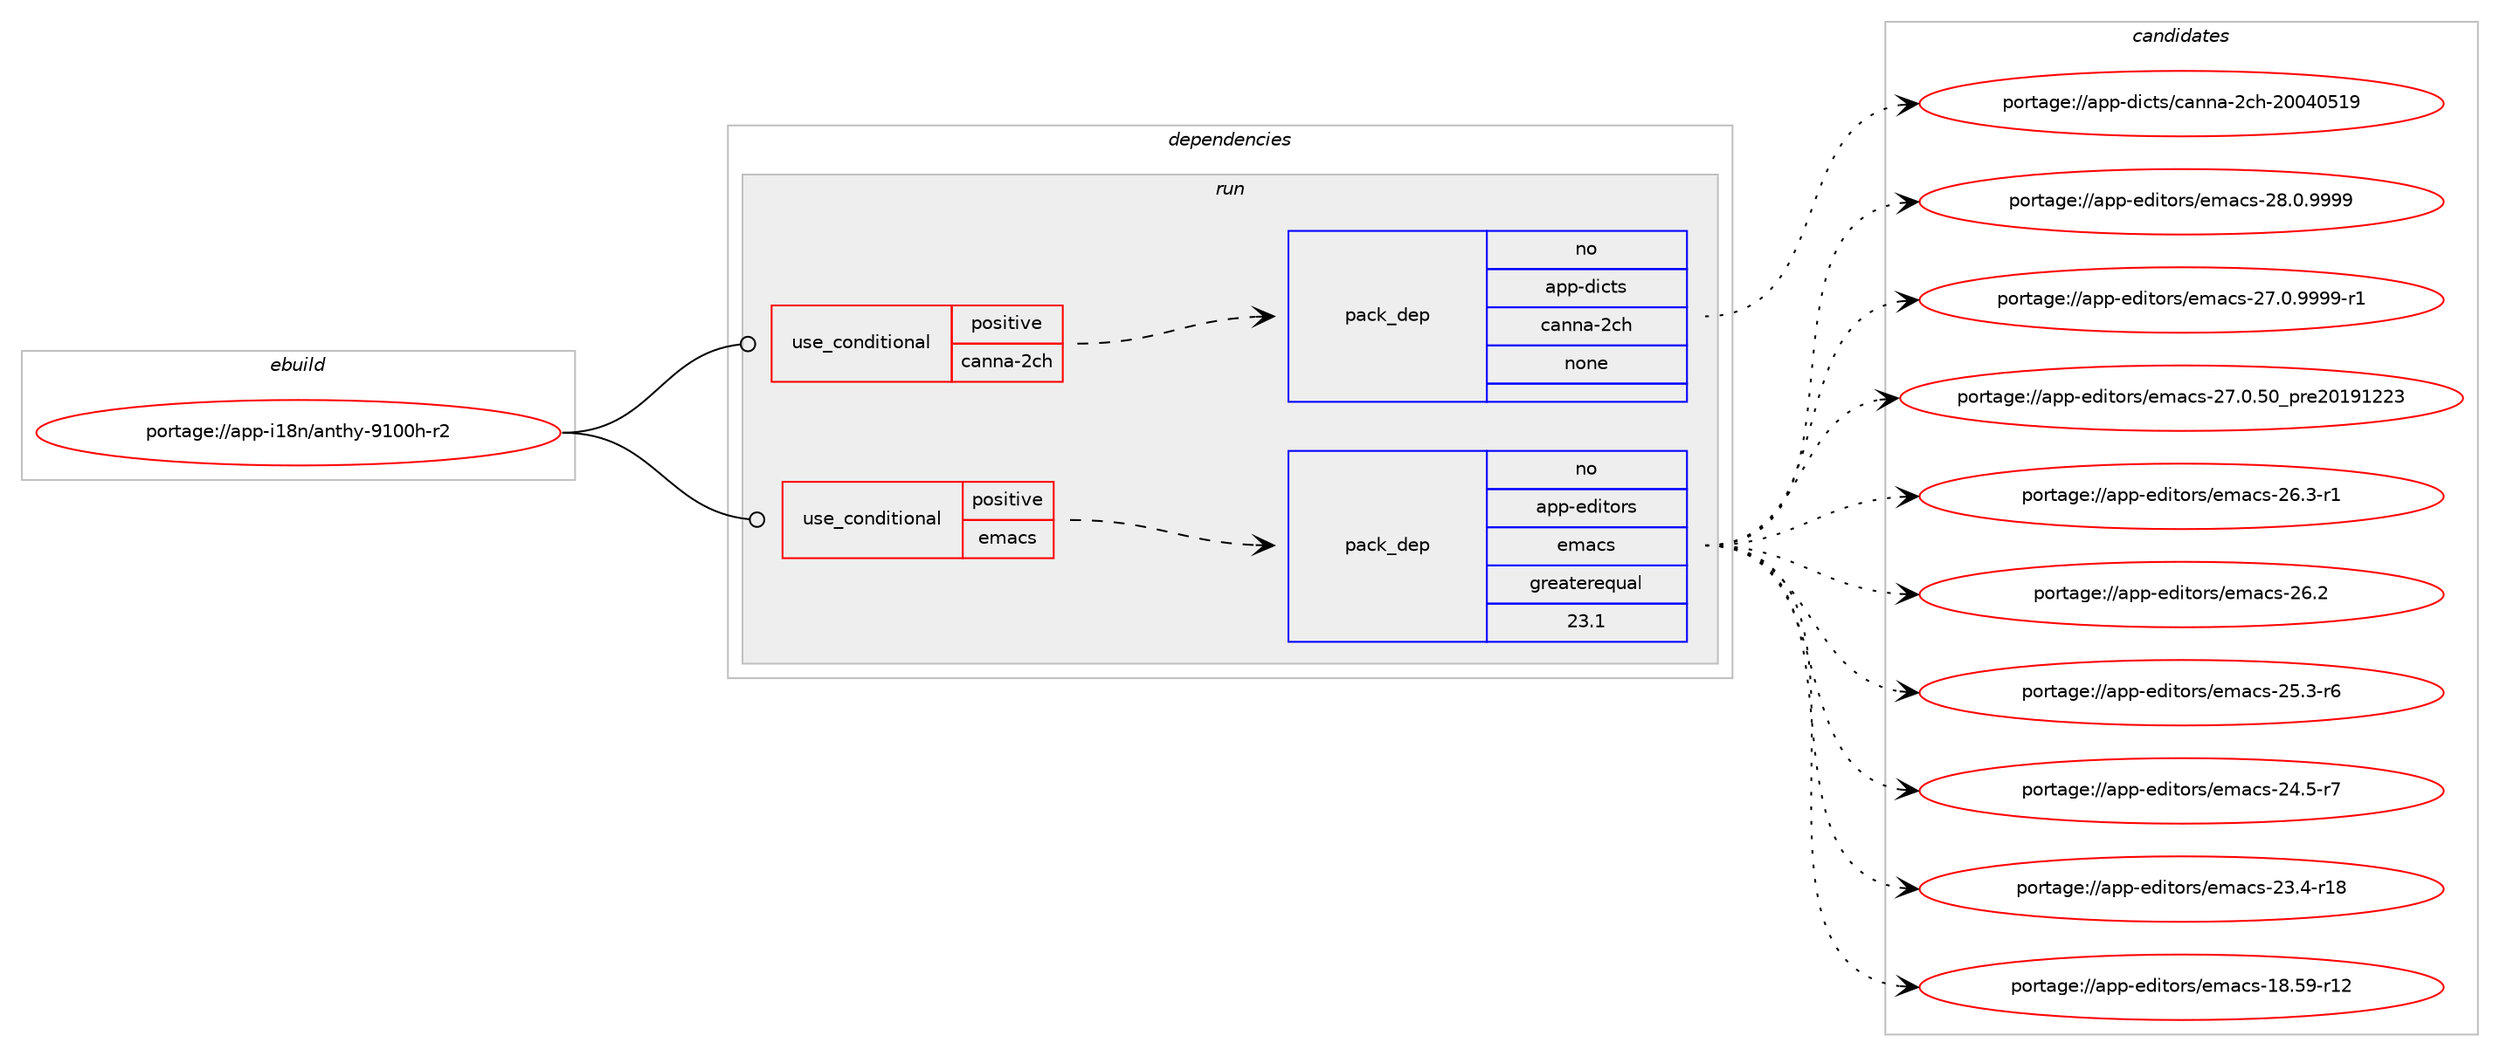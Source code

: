 digraph prolog {

# *************
# Graph options
# *************

newrank=true;
concentrate=true;
compound=true;
graph [rankdir=LR,fontname=Helvetica,fontsize=10,ranksep=1.5];#, ranksep=2.5, nodesep=0.2];
edge  [arrowhead=vee];
node  [fontname=Helvetica,fontsize=10];

# **********
# The ebuild
# **********

subgraph cluster_leftcol {
color=gray;
label=<<i>ebuild</i>>;
id [label="portage://app-i18n/anthy-9100h-r2", color=red, width=4, href="../app-i18n/anthy-9100h-r2.svg"];
}

# ****************
# The dependencies
# ****************

subgraph cluster_midcol {
color=gray;
label=<<i>dependencies</i>>;
subgraph cluster_compile {
fillcolor="#eeeeee";
style=filled;
label=<<i>compile</i>>;
}
subgraph cluster_compileandrun {
fillcolor="#eeeeee";
style=filled;
label=<<i>compile and run</i>>;
}
subgraph cluster_run {
fillcolor="#eeeeee";
style=filled;
label=<<i>run</i>>;
subgraph cond145079 {
dependency619519 [label=<<TABLE BORDER="0" CELLBORDER="1" CELLSPACING="0" CELLPADDING="4"><TR><TD ROWSPAN="3" CELLPADDING="10">use_conditional</TD></TR><TR><TD>positive</TD></TR><TR><TD>canna-2ch</TD></TR></TABLE>>, shape=none, color=red];
subgraph pack466128 {
dependency619520 [label=<<TABLE BORDER="0" CELLBORDER="1" CELLSPACING="0" CELLPADDING="4" WIDTH="220"><TR><TD ROWSPAN="6" CELLPADDING="30">pack_dep</TD></TR><TR><TD WIDTH="110">no</TD></TR><TR><TD>app-dicts</TD></TR><TR><TD>canna-2ch</TD></TR><TR><TD>none</TD></TR><TR><TD></TD></TR></TABLE>>, shape=none, color=blue];
}
dependency619519:e -> dependency619520:w [weight=20,style="dashed",arrowhead="vee"];
}
id:e -> dependency619519:w [weight=20,style="solid",arrowhead="odot"];
subgraph cond145080 {
dependency619521 [label=<<TABLE BORDER="0" CELLBORDER="1" CELLSPACING="0" CELLPADDING="4"><TR><TD ROWSPAN="3" CELLPADDING="10">use_conditional</TD></TR><TR><TD>positive</TD></TR><TR><TD>emacs</TD></TR></TABLE>>, shape=none, color=red];
subgraph pack466129 {
dependency619522 [label=<<TABLE BORDER="0" CELLBORDER="1" CELLSPACING="0" CELLPADDING="4" WIDTH="220"><TR><TD ROWSPAN="6" CELLPADDING="30">pack_dep</TD></TR><TR><TD WIDTH="110">no</TD></TR><TR><TD>app-editors</TD></TR><TR><TD>emacs</TD></TR><TR><TD>greaterequal</TD></TR><TR><TD>23.1</TD></TR></TABLE>>, shape=none, color=blue];
}
dependency619521:e -> dependency619522:w [weight=20,style="dashed",arrowhead="vee"];
}
id:e -> dependency619521:w [weight=20,style="solid",arrowhead="odot"];
}
}

# **************
# The candidates
# **************

subgraph cluster_choices {
rank=same;
color=gray;
label=<<i>candidates</i>>;

subgraph choice466128 {
color=black;
nodesep=1;
choice97112112451001059911611547999711011097455099104455048485248534957 [label="portage://app-dicts/canna-2ch-20040519", color=red, width=4,href="../app-dicts/canna-2ch-20040519.svg"];
dependency619520:e -> choice97112112451001059911611547999711011097455099104455048485248534957:w [style=dotted,weight="100"];
}
subgraph choice466129 {
color=black;
nodesep=1;
choice971121124510110010511611111411547101109979911545505646484657575757 [label="portage://app-editors/emacs-28.0.9999", color=red, width=4,href="../app-editors/emacs-28.0.9999.svg"];
choice9711211245101100105116111114115471011099799115455055464846575757574511449 [label="portage://app-editors/emacs-27.0.9999-r1", color=red, width=4,href="../app-editors/emacs-27.0.9999-r1.svg"];
choice97112112451011001051161111141154710110997991154550554648465348951121141015048495749505051 [label="portage://app-editors/emacs-27.0.50_pre20191223", color=red, width=4,href="../app-editors/emacs-27.0.50_pre20191223.svg"];
choice971121124510110010511611111411547101109979911545505446514511449 [label="portage://app-editors/emacs-26.3-r1", color=red, width=4,href="../app-editors/emacs-26.3-r1.svg"];
choice97112112451011001051161111141154710110997991154550544650 [label="portage://app-editors/emacs-26.2", color=red, width=4,href="../app-editors/emacs-26.2.svg"];
choice971121124510110010511611111411547101109979911545505346514511454 [label="portage://app-editors/emacs-25.3-r6", color=red, width=4,href="../app-editors/emacs-25.3-r6.svg"];
choice971121124510110010511611111411547101109979911545505246534511455 [label="portage://app-editors/emacs-24.5-r7", color=red, width=4,href="../app-editors/emacs-24.5-r7.svg"];
choice97112112451011001051161111141154710110997991154550514652451144956 [label="portage://app-editors/emacs-23.4-r18", color=red, width=4,href="../app-editors/emacs-23.4-r18.svg"];
choice9711211245101100105116111114115471011099799115454956465357451144950 [label="portage://app-editors/emacs-18.59-r12", color=red, width=4,href="../app-editors/emacs-18.59-r12.svg"];
dependency619522:e -> choice971121124510110010511611111411547101109979911545505646484657575757:w [style=dotted,weight="100"];
dependency619522:e -> choice9711211245101100105116111114115471011099799115455055464846575757574511449:w [style=dotted,weight="100"];
dependency619522:e -> choice97112112451011001051161111141154710110997991154550554648465348951121141015048495749505051:w [style=dotted,weight="100"];
dependency619522:e -> choice971121124510110010511611111411547101109979911545505446514511449:w [style=dotted,weight="100"];
dependency619522:e -> choice97112112451011001051161111141154710110997991154550544650:w [style=dotted,weight="100"];
dependency619522:e -> choice971121124510110010511611111411547101109979911545505346514511454:w [style=dotted,weight="100"];
dependency619522:e -> choice971121124510110010511611111411547101109979911545505246534511455:w [style=dotted,weight="100"];
dependency619522:e -> choice97112112451011001051161111141154710110997991154550514652451144956:w [style=dotted,weight="100"];
dependency619522:e -> choice9711211245101100105116111114115471011099799115454956465357451144950:w [style=dotted,weight="100"];
}
}

}
